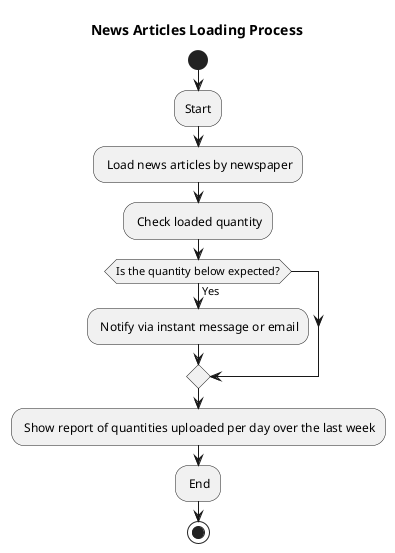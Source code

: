 @startuml
title News Articles Loading Process
start
:Start;
: Load news articles by newspaper;
: Check loaded quantity;
if (Is the quantity below expected?) then (Yes)
  : Notify via instant message or email;
endif
: Show report of quantities uploaded per day over the last week;
: End;
stop
@enduml
